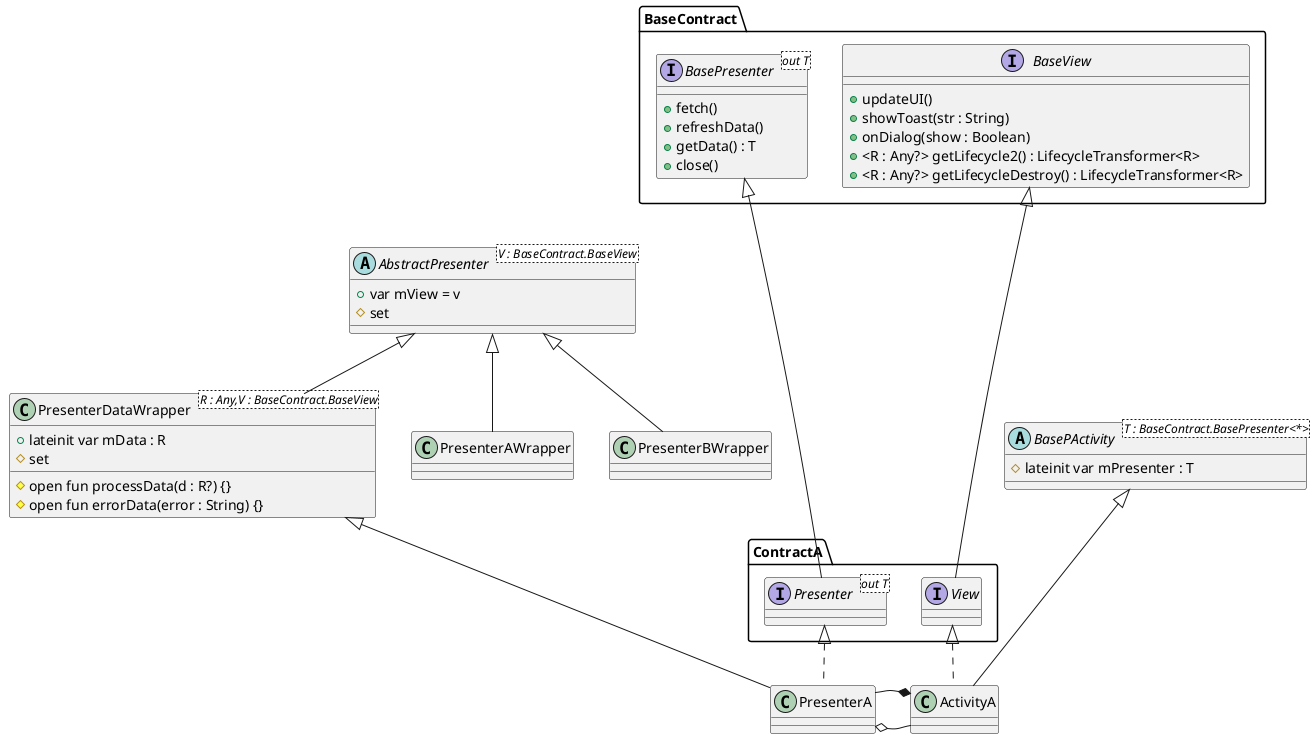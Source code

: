 @startuml
AbstractPresenter <|-- PresenterDataWrapper
AbstractPresenter <|-- PresenterAWrapper
AbstractPresenter <|-- PresenterBWrapper
PresenterDataWrapper <|--- PresenterA

BaseContract.BasePresenter <|---- ContractA.Presenter
BaseContract.BaseView <|---- ContractA.View

ContractA.View <|.. ActivityA
ContractA.Presenter <|.. PresenterA

BasePActivity <|--- ActivityA

PresenterA o-  ActivityA
ActivityA *- PresenterA

abstract class AbstractPresenter<V : BaseContract.BaseView> {
    +var mView = v
    # set
}
class PresenterDataWrapper<R : Any,V : BaseContract.BaseView>{
    +lateinit var mData : R
    #set
    #open fun processData(d : R?) {}
    #open fun errorData(error : String) {}
}
interface BaseContract.BaseView {
    +updateUI()
    +showToast(str : String)
    +onDialog(show : Boolean)
    +<R : Any?> getLifecycle2() : LifecycleTransformer<R>
    +<R : Any?> getLifecycleDestroy() : LifecycleTransformer<R>
}

interface BaseContract.BasePresenter<out T> {
    +fetch()
    +refreshData()
    +getData() : T
    +close()
}
interface ContractA.Presenter<out T>
interface ContractA.View

abstract class BasePActivity<T : BaseContract.BasePresenter<*>>{
    #lateinit var mPresenter : T
}
@enduml